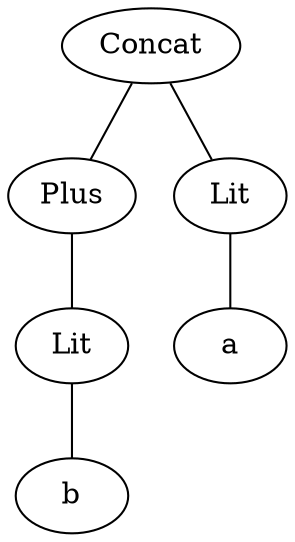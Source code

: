 graph {
	concatRoot [label=Concat]
	plus [label=Plus]
	lita [label=Lit]
	litb [label=Lit]
	concatRoot -- lita -- a
	concatRoot -- plus
	plus -- litb -- b
}